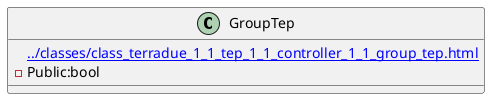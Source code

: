 @startuml
class GroupTep {
[[../classes/class_terradue_1_1_tep_1_1_controller_1_1_group_tep.html]]
 -Public:bool
}
@enduml
